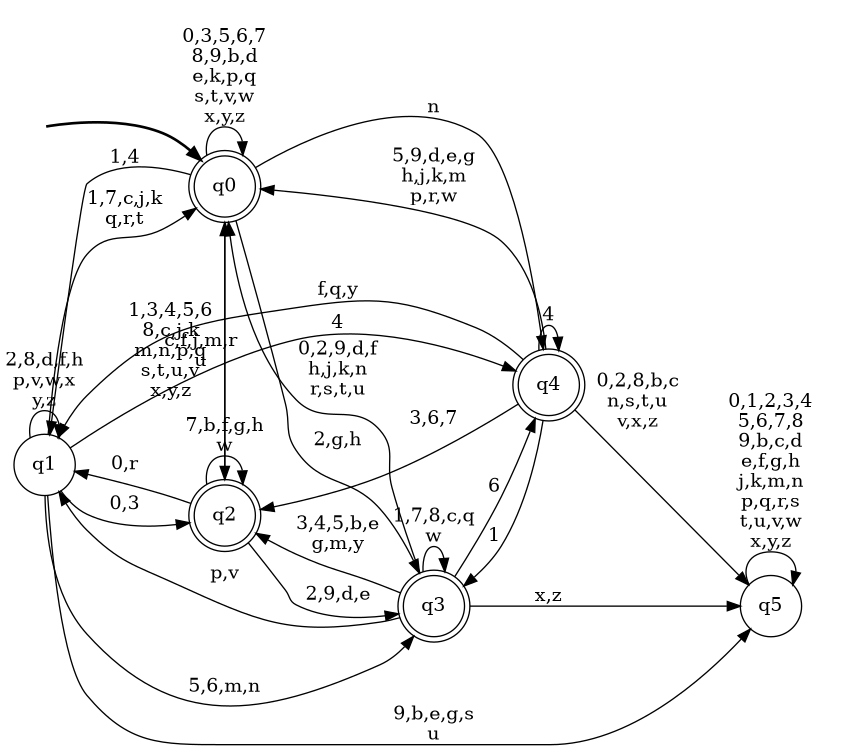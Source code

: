 digraph BlueStar {
__start0 [style = invis, shape = none, label = "", width = 0, height = 0];

rankdir=LR;
size="8,5";

s0 [style="rounded,filled", color="black", fillcolor="white" shape="doublecircle", label="q0"];
s1 [style="filled", color="black", fillcolor="white" shape="circle", label="q1"];
s2 [style="rounded,filled", color="black", fillcolor="white" shape="doublecircle", label="q2"];
s3 [style="rounded,filled", color="black", fillcolor="white" shape="doublecircle", label="q3"];
s4 [style="rounded,filled", color="black", fillcolor="white" shape="doublecircle", label="q4"];
s5 [style="filled", color="black", fillcolor="white" shape="circle", label="q5"];
subgraph cluster_main { 
	graph [pad=".75", ranksep="0.15", nodesep="0.15"];
	 style=invis; 
	__start0 -> s0 [penwidth=2];
}
s0 -> s0 [label="0,3,5,6,7\n8,9,b,d\ne,k,p,q\ns,t,v,w\nx,y,z"];
s0 -> s1 [label="1,4"];
s0 -> s2 [label="c,f,j,m,r\nu"];
s0 -> s3 [label="2,g,h"];
s0 -> s4 [label="n"];
s1 -> s0 [label="1,7,c,j,k\nq,r,t"];
s1 -> s1 [label="2,8,d,f,h\np,v,w,x\ny,z"];
s1 -> s2 [label="0,3"];
s1 -> s3 [label="5,6,m,n"];
s1 -> s4 [label="4"];
s1 -> s5 [label="9,b,e,g,s\nu"];
s2 -> s0 [label="1,3,4,5,6\n8,c,j,k\nm,n,p,q\ns,t,u,v\nx,y,z"];
s2 -> s1 [label="0,r"];
s2 -> s2 [label="7,b,f,g,h\nw"];
s2 -> s3 [label="2,9,d,e"];
s3 -> s0 [label="0,2,9,d,f\nh,j,k,n\nr,s,t,u"];
s3 -> s1 [label="p,v"];
s3 -> s2 [label="3,4,5,b,e\ng,m,y"];
s3 -> s3 [label="1,7,8,c,q\nw"];
s3 -> s4 [label="6"];
s3 -> s5 [label="x,z"];
s4 -> s0 [label="5,9,d,e,g\nh,j,k,m\np,r,w"];
s4 -> s1 [label="f,q,y"];
s4 -> s2 [label="3,6,7"];
s4 -> s3 [label="1"];
s4 -> s4 [label="4"];
s4 -> s5 [label="0,2,8,b,c\nn,s,t,u\nv,x,z"];
s5 -> s5 [label="0,1,2,3,4\n5,6,7,8\n9,b,c,d\ne,f,g,h\nj,k,m,n\np,q,r,s\nt,u,v,w\nx,y,z"];

}